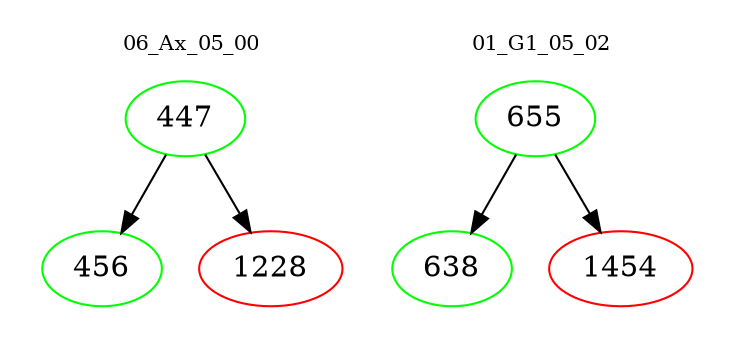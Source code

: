 digraph{
subgraph cluster_0 {
color = white
label = "06_Ax_05_00";
fontsize=10;
T0_447 [label="447", color="green"]
T0_447 -> T0_456 [color="black"]
T0_456 [label="456", color="green"]
T0_447 -> T0_1228 [color="black"]
T0_1228 [label="1228", color="red"]
}
subgraph cluster_1 {
color = white
label = "01_G1_05_02";
fontsize=10;
T1_655 [label="655", color="green"]
T1_655 -> T1_638 [color="black"]
T1_638 [label="638", color="green"]
T1_655 -> T1_1454 [color="black"]
T1_1454 [label="1454", color="red"]
}
}
